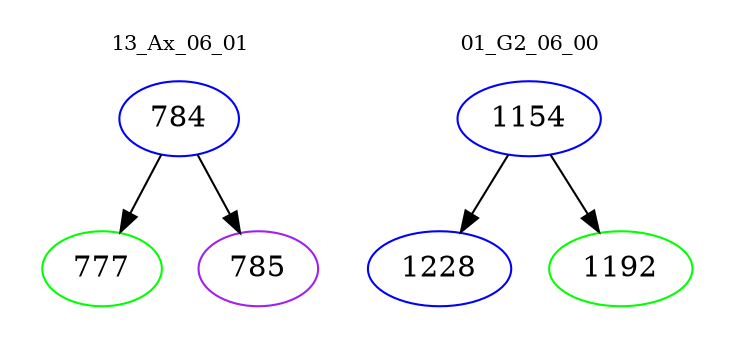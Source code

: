 digraph{
subgraph cluster_0 {
color = white
label = "13_Ax_06_01";
fontsize=10;
T0_784 [label="784", color="blue"]
T0_784 -> T0_777 [color="black"]
T0_777 [label="777", color="green"]
T0_784 -> T0_785 [color="black"]
T0_785 [label="785", color="purple"]
}
subgraph cluster_1 {
color = white
label = "01_G2_06_00";
fontsize=10;
T1_1154 [label="1154", color="blue"]
T1_1154 -> T1_1228 [color="black"]
T1_1228 [label="1228", color="blue"]
T1_1154 -> T1_1192 [color="black"]
T1_1192 [label="1192", color="green"]
}
}
